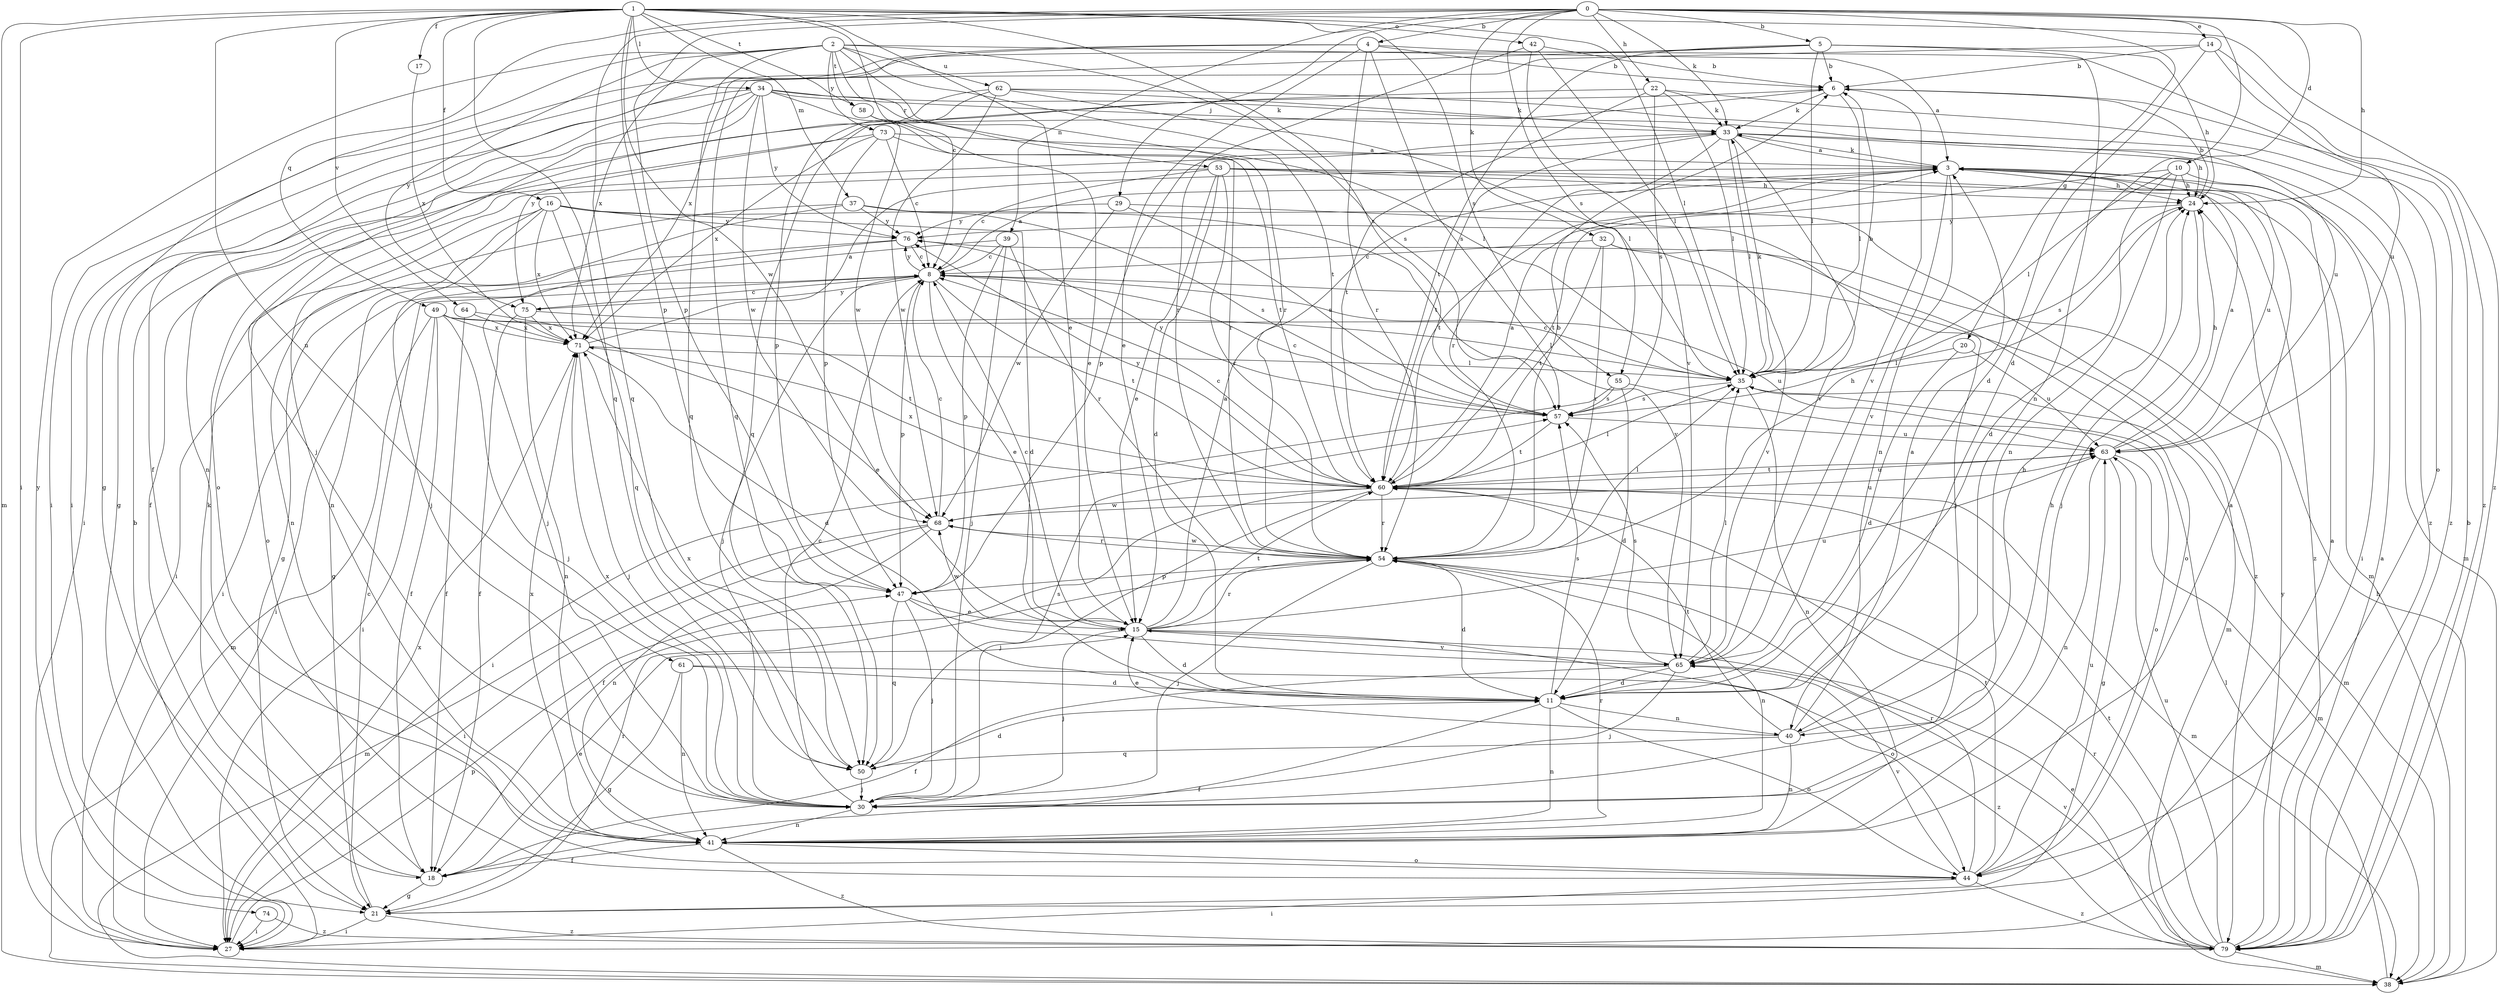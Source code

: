 strict digraph  {
0;
1;
2;
3;
4;
5;
6;
8;
10;
11;
14;
15;
16;
17;
18;
20;
21;
22;
24;
27;
29;
30;
32;
33;
34;
35;
37;
38;
39;
40;
41;
42;
44;
47;
49;
50;
53;
54;
55;
57;
58;
60;
61;
62;
63;
64;
65;
68;
71;
73;
74;
75;
76;
79;
0 -> 4  [label=b];
0 -> 5  [label=b];
0 -> 10  [label=d];
0 -> 11  [label=d];
0 -> 14  [label=e];
0 -> 20  [label=g];
0 -> 22  [label=h];
0 -> 24  [label=h];
0 -> 29  [label=j];
0 -> 32  [label=k];
0 -> 33  [label=k];
0 -> 39  [label=n];
0 -> 47  [label=p];
0 -> 49  [label=q];
0 -> 50  [label=q];
0 -> 55  [label=s];
1 -> 8  [label=c];
1 -> 15  [label=e];
1 -> 16  [label=f];
1 -> 17  [label=f];
1 -> 27  [label=i];
1 -> 34  [label=l];
1 -> 35  [label=l];
1 -> 37  [label=m];
1 -> 38  [label=m];
1 -> 42  [label=o];
1 -> 47  [label=p];
1 -> 50  [label=q];
1 -> 55  [label=s];
1 -> 57  [label=s];
1 -> 58  [label=t];
1 -> 61  [label=u];
1 -> 64  [label=v];
1 -> 68  [label=w];
1 -> 79  [label=z];
2 -> 3  [label=a];
2 -> 21  [label=g];
2 -> 50  [label=q];
2 -> 53  [label=r];
2 -> 54  [label=r];
2 -> 57  [label=s];
2 -> 58  [label=t];
2 -> 60  [label=t];
2 -> 62  [label=u];
2 -> 71  [label=x];
2 -> 73  [label=y];
2 -> 74  [label=y];
2 -> 75  [label=y];
3 -> 24  [label=h];
3 -> 33  [label=k];
3 -> 40  [label=n];
3 -> 60  [label=t];
3 -> 63  [label=u];
3 -> 65  [label=v];
4 -> 6  [label=b];
4 -> 15  [label=e];
4 -> 27  [label=i];
4 -> 44  [label=o];
4 -> 54  [label=r];
4 -> 57  [label=s];
4 -> 71  [label=x];
5 -> 6  [label=b];
5 -> 18  [label=f];
5 -> 24  [label=h];
5 -> 27  [label=i];
5 -> 35  [label=l];
5 -> 40  [label=n];
5 -> 60  [label=t];
6 -> 33  [label=k];
6 -> 35  [label=l];
6 -> 65  [label=v];
6 -> 75  [label=y];
8 -> 3  [label=a];
8 -> 15  [label=e];
8 -> 27  [label=i];
8 -> 30  [label=j];
8 -> 38  [label=m];
8 -> 47  [label=p];
8 -> 60  [label=t];
8 -> 75  [label=y];
8 -> 76  [label=y];
10 -> 11  [label=d];
10 -> 24  [label=h];
10 -> 27  [label=i];
10 -> 35  [label=l];
10 -> 40  [label=n];
10 -> 60  [label=t];
11 -> 18  [label=f];
11 -> 40  [label=n];
11 -> 41  [label=n];
11 -> 44  [label=o];
11 -> 57  [label=s];
14 -> 6  [label=b];
14 -> 11  [label=d];
14 -> 50  [label=q];
14 -> 63  [label=u];
14 -> 79  [label=z];
15 -> 3  [label=a];
15 -> 8  [label=c];
15 -> 11  [label=d];
15 -> 30  [label=j];
15 -> 44  [label=o];
15 -> 54  [label=r];
15 -> 60  [label=t];
15 -> 63  [label=u];
15 -> 65  [label=v];
15 -> 68  [label=w];
16 -> 11  [label=d];
16 -> 30  [label=j];
16 -> 41  [label=n];
16 -> 44  [label=o];
16 -> 50  [label=q];
16 -> 65  [label=v];
16 -> 71  [label=x];
16 -> 76  [label=y];
17 -> 71  [label=x];
18 -> 15  [label=e];
18 -> 21  [label=g];
18 -> 33  [label=k];
20 -> 11  [label=d];
20 -> 35  [label=l];
20 -> 63  [label=u];
21 -> 3  [label=a];
21 -> 8  [label=c];
21 -> 27  [label=i];
21 -> 54  [label=r];
21 -> 79  [label=z];
22 -> 33  [label=k];
22 -> 35  [label=l];
22 -> 50  [label=q];
22 -> 57  [label=s];
22 -> 60  [label=t];
22 -> 79  [label=z];
24 -> 6  [label=b];
24 -> 30  [label=j];
24 -> 57  [label=s];
24 -> 76  [label=y];
27 -> 6  [label=b];
27 -> 47  [label=p];
27 -> 71  [label=x];
29 -> 30  [label=j];
29 -> 57  [label=s];
29 -> 68  [label=w];
29 -> 76  [label=y];
30 -> 8  [label=c];
30 -> 24  [label=h];
30 -> 41  [label=n];
30 -> 71  [label=x];
32 -> 8  [label=c];
32 -> 44  [label=o];
32 -> 54  [label=r];
32 -> 60  [label=t];
32 -> 65  [label=v];
33 -> 3  [label=a];
33 -> 24  [label=h];
33 -> 35  [label=l];
33 -> 38  [label=m];
33 -> 47  [label=p];
33 -> 54  [label=r];
33 -> 60  [label=t];
33 -> 65  [label=v];
34 -> 21  [label=g];
34 -> 27  [label=i];
34 -> 30  [label=j];
34 -> 33  [label=k];
34 -> 35  [label=l];
34 -> 41  [label=n];
34 -> 54  [label=r];
34 -> 63  [label=u];
34 -> 68  [label=w];
34 -> 76  [label=y];
35 -> 6  [label=b];
35 -> 8  [label=c];
35 -> 33  [label=k];
35 -> 38  [label=m];
35 -> 41  [label=n];
35 -> 57  [label=s];
37 -> 21  [label=g];
37 -> 27  [label=i];
37 -> 57  [label=s];
37 -> 76  [label=y];
37 -> 79  [label=z];
38 -> 24  [label=h];
38 -> 35  [label=l];
39 -> 8  [label=c];
39 -> 27  [label=i];
39 -> 30  [label=j];
39 -> 47  [label=p];
39 -> 54  [label=r];
40 -> 3  [label=a];
40 -> 15  [label=e];
40 -> 24  [label=h];
40 -> 41  [label=n];
40 -> 50  [label=q];
40 -> 60  [label=t];
41 -> 3  [label=a];
41 -> 18  [label=f];
41 -> 44  [label=o];
41 -> 54  [label=r];
41 -> 71  [label=x];
41 -> 79  [label=z];
42 -> 6  [label=b];
42 -> 35  [label=l];
42 -> 54  [label=r];
42 -> 65  [label=v];
44 -> 27  [label=i];
44 -> 54  [label=r];
44 -> 60  [label=t];
44 -> 63  [label=u];
44 -> 65  [label=v];
44 -> 79  [label=z];
47 -> 15  [label=e];
47 -> 30  [label=j];
47 -> 50  [label=q];
47 -> 65  [label=v];
49 -> 18  [label=f];
49 -> 27  [label=i];
49 -> 30  [label=j];
49 -> 38  [label=m];
49 -> 60  [label=t];
49 -> 63  [label=u];
49 -> 71  [label=x];
50 -> 11  [label=d];
50 -> 30  [label=j];
50 -> 57  [label=s];
50 -> 71  [label=x];
53 -> 8  [label=c];
53 -> 11  [label=d];
53 -> 15  [label=e];
53 -> 24  [label=h];
53 -> 38  [label=m];
53 -> 41  [label=n];
53 -> 54  [label=r];
53 -> 79  [label=z];
54 -> 6  [label=b];
54 -> 11  [label=d];
54 -> 24  [label=h];
54 -> 30  [label=j];
54 -> 35  [label=l];
54 -> 41  [label=n];
54 -> 47  [label=p];
54 -> 68  [label=w];
55 -> 11  [label=d];
55 -> 27  [label=i];
55 -> 44  [label=o];
55 -> 57  [label=s];
57 -> 8  [label=c];
57 -> 60  [label=t];
57 -> 63  [label=u];
57 -> 76  [label=y];
58 -> 15  [label=e];
58 -> 68  [label=w];
60 -> 3  [label=a];
60 -> 8  [label=c];
60 -> 18  [label=f];
60 -> 30  [label=j];
60 -> 35  [label=l];
60 -> 38  [label=m];
60 -> 54  [label=r];
60 -> 63  [label=u];
60 -> 68  [label=w];
60 -> 71  [label=x];
60 -> 76  [label=y];
61 -> 11  [label=d];
61 -> 21  [label=g];
61 -> 41  [label=n];
61 -> 79  [label=z];
62 -> 33  [label=k];
62 -> 35  [label=l];
62 -> 44  [label=o];
62 -> 47  [label=p];
62 -> 68  [label=w];
62 -> 79  [label=z];
63 -> 3  [label=a];
63 -> 21  [label=g];
63 -> 24  [label=h];
63 -> 38  [label=m];
63 -> 41  [label=n];
63 -> 60  [label=t];
64 -> 15  [label=e];
64 -> 18  [label=f];
64 -> 71  [label=x];
65 -> 11  [label=d];
65 -> 18  [label=f];
65 -> 30  [label=j];
65 -> 35  [label=l];
65 -> 57  [label=s];
68 -> 8  [label=c];
68 -> 27  [label=i];
68 -> 38  [label=m];
68 -> 41  [label=n];
68 -> 54  [label=r];
68 -> 63  [label=u];
71 -> 3  [label=a];
71 -> 11  [label=d];
71 -> 30  [label=j];
71 -> 35  [label=l];
73 -> 3  [label=a];
73 -> 8  [label=c];
73 -> 18  [label=f];
73 -> 47  [label=p];
73 -> 60  [label=t];
73 -> 71  [label=x];
74 -> 27  [label=i];
74 -> 79  [label=z];
75 -> 8  [label=c];
75 -> 18  [label=f];
75 -> 35  [label=l];
75 -> 41  [label=n];
75 -> 71  [label=x];
76 -> 8  [label=c];
76 -> 21  [label=g];
76 -> 30  [label=j];
79 -> 3  [label=a];
79 -> 6  [label=b];
79 -> 15  [label=e];
79 -> 38  [label=m];
79 -> 54  [label=r];
79 -> 60  [label=t];
79 -> 63  [label=u];
79 -> 65  [label=v];
79 -> 76  [label=y];
}
